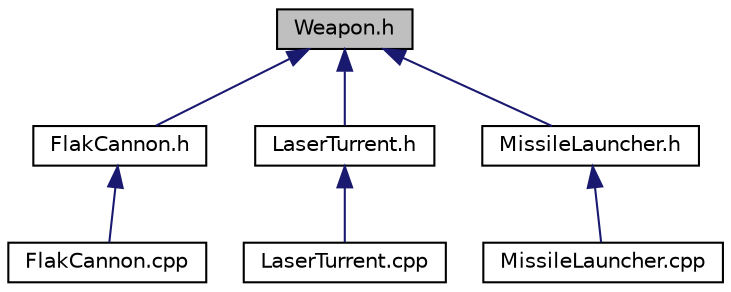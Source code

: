 digraph "Weapon.h"
{
  edge [fontname="Helvetica",fontsize="10",labelfontname="Helvetica",labelfontsize="10"];
  node [fontname="Helvetica",fontsize="10",shape=record];
  Node3 [label="Weapon.h",height=0.2,width=0.4,color="black", fillcolor="grey75", style="filled", fontcolor="black"];
  Node3 -> Node4 [dir="back",color="midnightblue",fontsize="10",style="solid",fontname="Helvetica"];
  Node4 [label="FlakCannon.h",height=0.2,width=0.4,color="black", fillcolor="white", style="filled",URL="$FlakCannon_8h.html"];
  Node4 -> Node5 [dir="back",color="midnightblue",fontsize="10",style="solid",fontname="Helvetica"];
  Node5 [label="FlakCannon.cpp",height=0.2,width=0.4,color="black", fillcolor="white", style="filled",URL="$FlakCannon_8cpp.html"];
  Node3 -> Node6 [dir="back",color="midnightblue",fontsize="10",style="solid",fontname="Helvetica"];
  Node6 [label="LaserTurrent.h",height=0.2,width=0.4,color="black", fillcolor="white", style="filled",URL="$LaserTurrent_8h.html"];
  Node6 -> Node7 [dir="back",color="midnightblue",fontsize="10",style="solid",fontname="Helvetica"];
  Node7 [label="LaserTurrent.cpp",height=0.2,width=0.4,color="black", fillcolor="white", style="filled",URL="$LaserTurrent_8cpp.html"];
  Node3 -> Node8 [dir="back",color="midnightblue",fontsize="10",style="solid",fontname="Helvetica"];
  Node8 [label="MissileLauncher.h",height=0.2,width=0.4,color="black", fillcolor="white", style="filled",URL="$MissileLauncher_8h.html"];
  Node8 -> Node9 [dir="back",color="midnightblue",fontsize="10",style="solid",fontname="Helvetica"];
  Node9 [label="MissileLauncher.cpp",height=0.2,width=0.4,color="black", fillcolor="white", style="filled",URL="$MissileLauncher_8cpp.html"];
}
